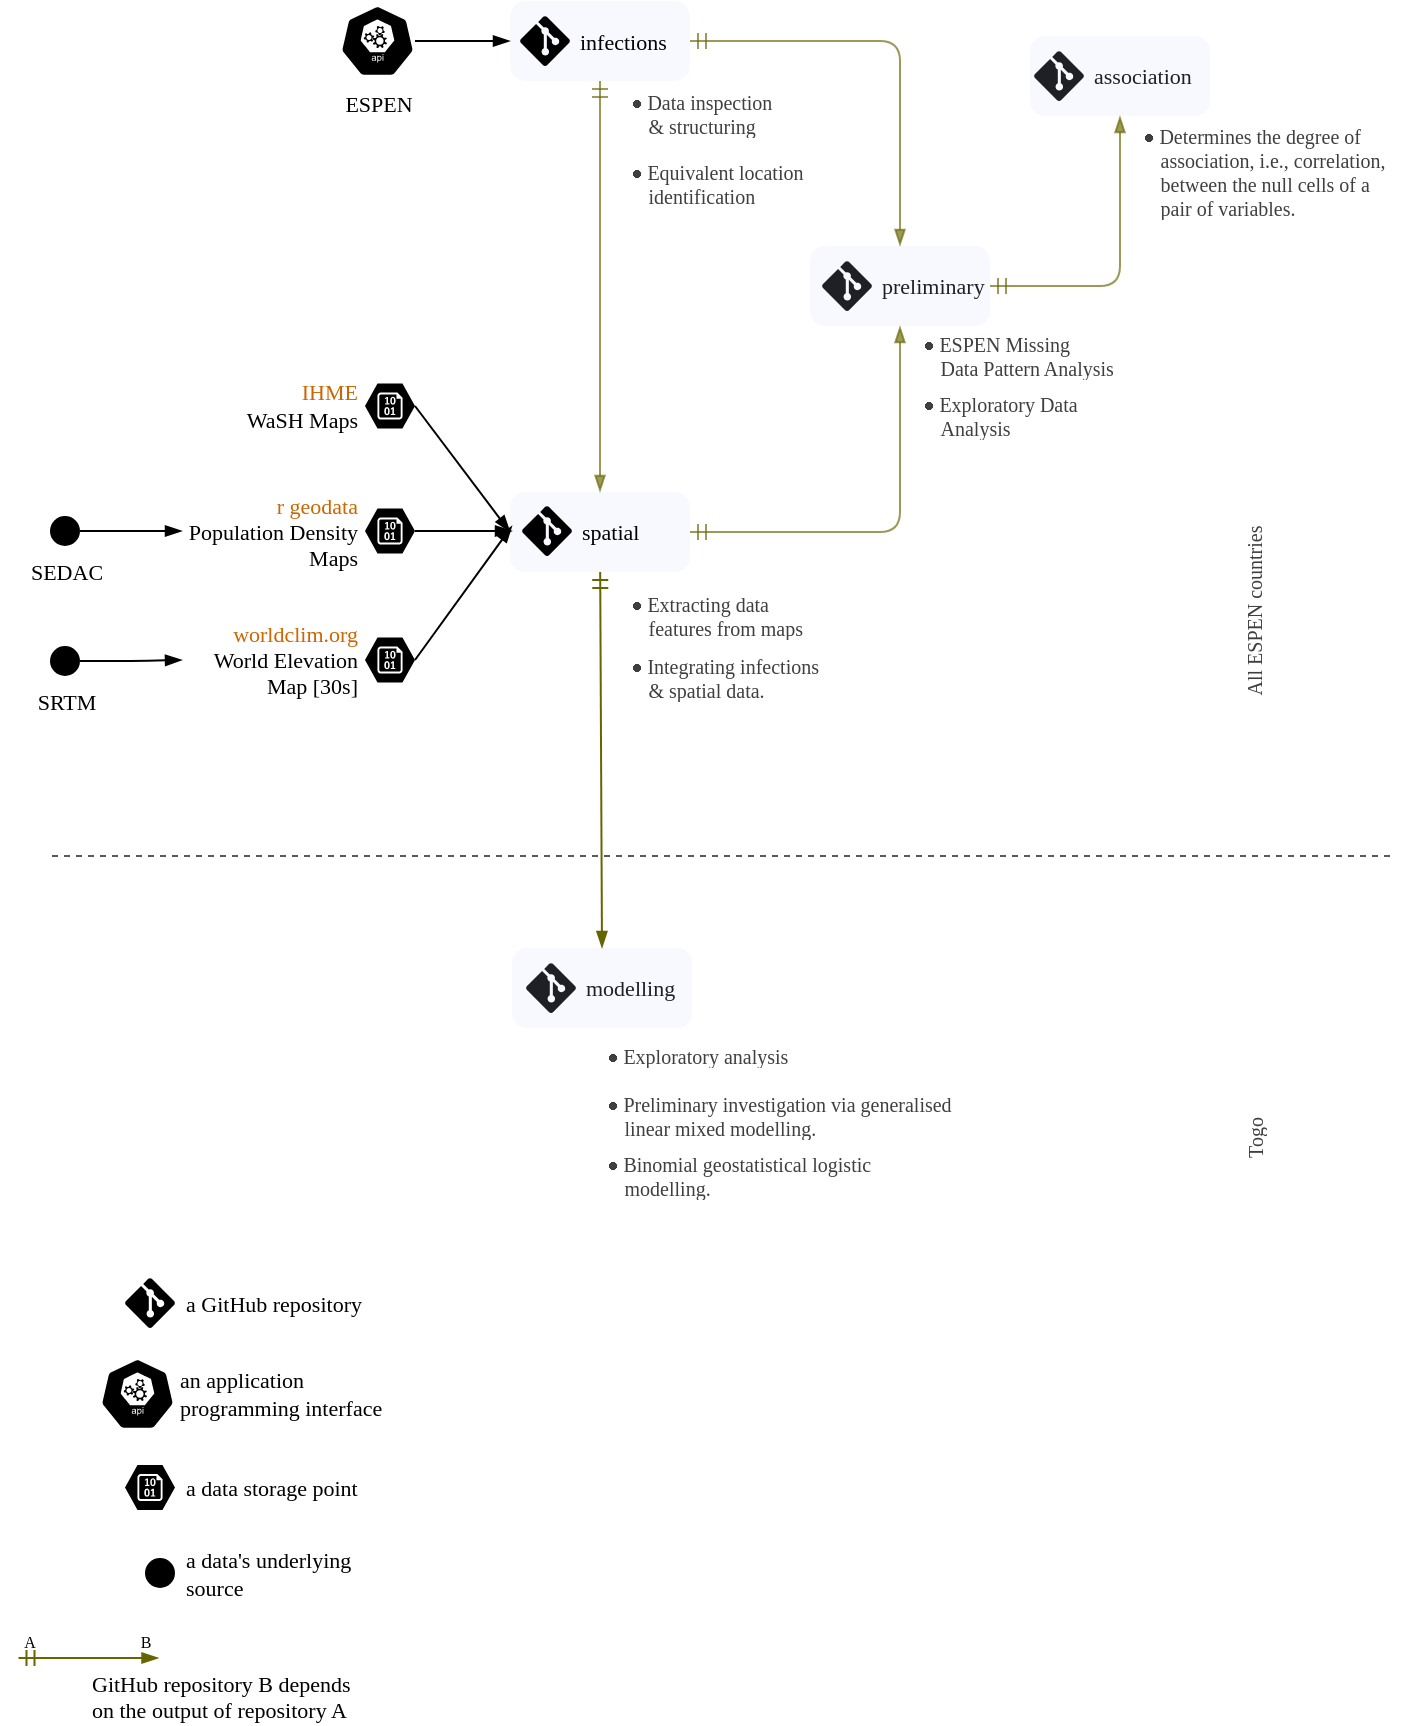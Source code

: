 <mxfile version="20.3.0" type="device"><diagram id="d1ab7348-05c3-a1e3-ca4d-12c340fd6b49" name="flow"><mxGraphModel dx="1038" dy="651" grid="1" gridSize="10" guides="1" tooltips="1" connect="1" arrows="1" fold="1" page="1" pageScale="1" pageWidth="827" pageHeight="1169" background="none" math="1" shadow="0"><root><mxCell id="0"/><mxCell id="1" parent="0"/><mxCell id="x-riW3ZFoQ_IFZtjwUd2-361" style="edgeStyle=orthogonalEdgeStyle;rounded=1;orthogonalLoop=1;jettySize=auto;html=1;entryX=0.5;entryY=1;entryDx=0;entryDy=0;startArrow=ERmandOne;startFill=0;endArrow=blockThin;endFill=1;strokeColor=#666600;opacity=65;" parent="1" source="1m_8A3rN13Qf_xB14CXs-471" target="1m_8A3rN13Qf_xB14CXs-472" edge="1"><mxGeometry relative="1" as="geometry"/></mxCell><mxCell id="x-riW3ZFoQ_IFZtjwUd2-366" value="" style="endArrow=none;dashed=1;html=1;rounded=1;strokeColor=#000000;opacity=65;" parent="1" edge="1"><mxGeometry width="50" height="50" relative="1" as="geometry"><mxPoint x="110" y="540" as="sourcePoint"/><mxPoint x="780" y="540" as="targetPoint"/></mxGeometry></mxCell><UserObject label="a GitHub repository" linkTarget="_blank" id="p4-r0AeJtEcNpWh-sozY-361"><mxCell style="verticalLabelPosition=middle;html=1;verticalAlign=middle;align=left;strokeColor=none;fillColor=#000000;shape=mxgraph.azure.git_repository;shadow=0;rotation=0;labelPosition=right;spacingRight=1;spacing=5;fontFamily=Gafata;fontSize=11;" vertex="1" parent="1"><mxGeometry x="146.5" y="751" width="25" height="25" as="geometry"/></mxCell></UserObject><mxCell id="p4-r0AeJtEcNpWh-sozY-362" value="an application&lt;br&gt;programming&amp;nbsp;interface" style="sketch=0;html=1;dashed=0;whitespace=wrap;fillColor=#000000;strokeColor=#ffffff;points=[[0.005,0.63,0],[0.1,0.2,0],[0.9,0.2,0],[0.5,0,0],[0.995,0.63,0],[0.72,0.99,0],[0.5,1,0],[0.28,0.99,0]];shape=mxgraph.kubernetes.icon;prIcon=api;labelPosition=right;verticalLabelPosition=middle;align=left;verticalAlign=middle;fontFamily=Gafata;fontSize=11;rotation=0;" vertex="1" parent="1"><mxGeometry x="134" y="791" width="37.5" height="36" as="geometry"/></mxCell><mxCell id="p4-r0AeJtEcNpWh-sozY-363" value="a data storage point" style="verticalLabelPosition=middle;html=1;verticalAlign=middle;align=left;strokeColor=none;fillColor=#000000;shape=mxgraph.azure.storage_blob;shadow=0;fontFamily=Gafata;fontSize=11;fontColor=#000000;rotation=0;labelPosition=right;spacing=5;" vertex="1" parent="1"><mxGeometry x="146.5" y="844.5" width="25" height="22.5" as="geometry"/></mxCell><mxCell id="p4-r0AeJtEcNpWh-sozY-364" value="a data's underlying&lt;br&gt;source" style="shape=ellipse;html=1;dashed=0;whitespace=wrap;aspect=fixed;perimeter=ellipsePerimeter;shadow=0;sketch=0;strokeColor=none;strokeWidth=1;fontFamily=Gafata;fontSize=11;fontColor=#000000;fillColor=#000000;rotation=0;labelPosition=right;verticalLabelPosition=middle;align=left;verticalAlign=middle;spacing=5;" vertex="1" parent="1"><mxGeometry x="156.5" y="891" width="15" height="15" as="geometry"/></mxCell><mxCell id="p4-r0AeJtEcNpWh-sozY-365" value="GitHub repository B depends&lt;br&gt;on the output of repository A&amp;nbsp;" style="edgeStyle=none;rounded=1;sketch=0;orthogonalLoop=1;jettySize=auto;html=1;shadow=0;strokeWidth=1;fontFamily=Gafata;fontSize=11;fontColor=#000000;startArrow=ERmandOne;startFill=0;endArrow=blockThin;endFill=1;elbow=vertical;strokeColor=#666600;labelPosition=right;verticalLabelPosition=bottom;align=left;verticalAlign=top;spacingLeft=0;" edge="1" parent="1"><mxGeometry relative="1" as="geometry"><mxPoint x="93.25" y="941" as="sourcePoint"/><mxPoint x="163.25" y="941" as="targetPoint"/></mxGeometry></mxCell><mxCell id="p4-r0AeJtEcNpWh-sozY-366" value="&lt;font style=&quot;font-size: 8px;&quot;&gt;B&lt;/font&gt;" style="text;html=1;strokeColor=none;fillColor=none;align=center;verticalAlign=middle;whiteSpace=wrap;rounded=1;fontSize=8;fontFamily=Gafata;" vertex="1" parent="1"><mxGeometry x="152.25" y="923" width="10" height="20" as="geometry"/></mxCell><mxCell id="p4-r0AeJtEcNpWh-sozY-367" value="&lt;font style=&quot;font-size: 8px;&quot;&gt;A&lt;/font&gt;" style="text;html=1;strokeColor=none;fillColor=none;align=center;verticalAlign=middle;whiteSpace=wrap;rounded=1;fontSize=8;fontFamily=Gafata;" vertex="1" parent="1"><mxGeometry x="94" y="923" width="10" height="20" as="geometry"/></mxCell><UserObject label="All ESPEN countries" tooltip="Geographic information processing: Extracting spatial data features per ESPEN STH experiments site." id="p4-r0AeJtEcNpWh-sozY-368"><mxCell style="text;html=1;strokeColor=none;fillColor=none;align=center;verticalAlign=middle;whiteSpace=wrap;rounded=1;fontFamily=Gafata;fontSize=10;opacity=15;fontColor=#000000;textOpacity=75;direction=south;horizontal=0;" vertex="1" parent="1"><mxGeometry x="703.5" y="366.5" width="14.5" height="101" as="geometry"/></mxCell></UserObject><UserObject label="Togo" tooltip="Geographic information processing: Extracting spatial data features per ESPEN STH experiments site." id="p4-r0AeJtEcNpWh-sozY-369"><mxCell style="text;html=1;strokeColor=none;fillColor=none;align=center;verticalAlign=middle;whiteSpace=wrap;rounded=1;fontFamily=Gafata;fontSize=10;opacity=15;fontColor=#000000;textOpacity=75;direction=south;horizontal=0;" vertex="1" parent="1"><mxGeometry x="703.5" y="630" width="14.5" height="101" as="geometry"/></mxCell></UserObject><mxCell id="1m_8A3rN13Qf_xB14CXs-442" value="output" parent="0"/><mxCell id="1m_8A3rN13Qf_xB14CXs-449" value="" style="strokeColor=none;fillColor=#CCCCFF;shadow=0;strokeWidth=1;rounded=1;absoluteArcSize=1;arcSize=15;fontSize=12;fontColor=#9E9E9E;align=center;html=1;opacity=15;rotation=0;" parent="1m_8A3rN13Qf_xB14CXs-442" vertex="1"><mxGeometry x="339" y="358" width="90" height="40" as="geometry"/></mxCell><mxCell id="1m_8A3rN13Qf_xB14CXs-416" value="git" parent="0"/><mxCell id="1m_8A3rN13Qf_xB14CXs-447" value="" style="strokeColor=none;fillColor=#CCCCFF;shadow=0;strokeWidth=1;rounded=1;absoluteArcSize=1;arcSize=16;fontSize=12;fontColor=#9E9E9E;align=center;html=1;opacity=15;rotation=0;" parent="1m_8A3rN13Qf_xB14CXs-416" vertex="1"><mxGeometry x="339" y="112.5" width="90" height="40" as="geometry"/></mxCell><UserObject label="infections" link="https://www.github.com/helminthiases/infections" linkTarget="_blank" id="1m_8A3rN13Qf_xB14CXs-414"><mxCell style="verticalLabelPosition=middle;html=1;verticalAlign=middle;align=left;strokeColor=none;fillColor=#000000;shape=mxgraph.azure.git_repository;shadow=0;rotation=0;labelPosition=right;spacingRight=1;spacing=5;fontFamily=Gafata;fontSize=11;" parent="1m_8A3rN13Qf_xB14CXs-416" vertex="1"><mxGeometry x="344" y="120" width="25" height="25" as="geometry"/></mxCell></UserObject><mxCell id="1m_8A3rN13Qf_xB14CXs-420" value="preliminary" style="verticalLabelPosition=middle;html=1;verticalAlign=middle;align=left;strokeColor=none;fillColor=#000000;shape=mxgraph.azure.git_repository;shadow=0;rotation=0;labelPosition=right;spacingRight=1;spacing=5;fontFamily=Gafata;fontSize=11;" parent="1m_8A3rN13Qf_xB14CXs-416" vertex="1"><mxGeometry x="495" y="242.5" width="25" height="25" as="geometry"/></mxCell><mxCell id="1m_8A3rN13Qf_xB14CXs-421" value="modelling" style="verticalLabelPosition=middle;html=1;verticalAlign=middle;align=left;strokeColor=none;fillColor=#000000;shape=mxgraph.azure.git_repository;shadow=0;rotation=0;labelPosition=right;spacingRight=1;spacing=5;fontFamily=Gafata;fontSize=11;" parent="1m_8A3rN13Qf_xB14CXs-416" vertex="1"><mxGeometry x="347" y="593.5" width="25" height="25" as="geometry"/></mxCell><mxCell id="1m_8A3rN13Qf_xB14CXs-422" value="association" style="verticalLabelPosition=middle;html=1;verticalAlign=middle;align=left;strokeColor=none;fillColor=#000000;shape=mxgraph.azure.git_repository;shadow=0;rotation=0;labelPosition=right;spacingRight=1;spacing=5;fontFamily=Gafata;fontSize=11;" parent="1m_8A3rN13Qf_xB14CXs-416" vertex="1"><mxGeometry x="601" y="137.5" width="25" height="25" as="geometry"/></mxCell><mxCell id="1m_8A3rN13Qf_xB14CXs-419" value="spatial" style="verticalLabelPosition=middle;html=1;verticalAlign=middle;align=left;strokeColor=none;fillColor=#000000;shape=mxgraph.azure.git_repository;shadow=0;rotation=0;labelPosition=right;spacingRight=1;spacing=5;fontFamily=Gafata;fontSize=11;" parent="1m_8A3rN13Qf_xB14CXs-416" vertex="1"><mxGeometry x="345" y="365" width="25" height="25" as="geometry"/></mxCell><mxCell id="1m_8A3rN13Qf_xB14CXs-475" value="\( \bullet\)&amp;nbsp;Data inspection&lt;br&gt;\(\;\;\) &amp;amp; structuring" style="text;html=1;strokeColor=none;fillColor=none;align=left;verticalAlign=middle;whiteSpace=wrap;rounded=1;fontFamily=Gafata;fontSize=10;opacity=15;fontColor=#000000;textOpacity=75;glass=1;" parent="1m_8A3rN13Qf_xB14CXs-416" vertex="1"><mxGeometry x="398" y="154" width="90" height="30" as="geometry"/></mxCell><UserObject label="\( \bullet\)&amp;nbsp;Equivalent location&lt;br&gt;\(\;\;\)&amp;nbsp;identification" tooltip="the identificatio of equivalet locations via grphical networks" id="1m_8A3rN13Qf_xB14CXs-476"><mxCell style="text;html=1;strokeColor=none;fillColor=none;align=left;verticalAlign=middle;whiteSpace=wrap;rounded=1;fontFamily=Gafata;fontSize=10;opacity=15;fontColor=#000000;textOpacity=75;glass=1;" parent="1m_8A3rN13Qf_xB14CXs-416" vertex="1"><mxGeometry x="398" y="189" width="94" height="30" as="geometry"/></mxCell></UserObject><UserObject label="\( \bullet\) Determines the degree of&lt;br&gt;\(\;\;\) association, i.e., correlation,&lt;br&gt;\(\;\;\) between the null cells of a&lt;br&gt;\(\;\;\) pair of variables." tooltip="Geographic information processing: Extracting spatial data features per ESPEN STH experiments site." id="x-riW3ZFoQ_IFZtjwUd2-365"><mxCell style="text;html=1;strokeColor=none;fillColor=none;align=left;verticalAlign=middle;whiteSpace=wrap;rounded=1;fontFamily=Gafata;fontSize=10;opacity=15;fontColor=#000000;textOpacity=75;" parent="1m_8A3rN13Qf_xB14CXs-416" vertex="1"><mxGeometry x="654" y="175" width="136" height="45" as="geometry"/></mxCell></UserObject><mxCell id="1m_8A3rN13Qf_xB14CXs-482" value="\( \bullet\) ESPEN Missing&lt;br&gt;\(\;\;\) Data Pattern Analysis" style="text;html=1;strokeColor=none;fillColor=none;align=left;verticalAlign=middle;whiteSpace=wrap;rounded=1;fontFamily=Gafata;fontSize=10;opacity=15;fontColor=#000000;textOpacity=75;glass=1;" parent="1m_8A3rN13Qf_xB14CXs-416" vertex="1"><mxGeometry x="544" y="275" width="103" height="30" as="geometry"/></mxCell><mxCell id="1m_8A3rN13Qf_xB14CXs-483" value="\(\bullet\)&amp;nbsp;Exploratory Data &lt;br&gt;\(\;\;\)&amp;nbsp;Analysis" style="text;html=1;strokeColor=none;fillColor=none;align=left;verticalAlign=middle;whiteSpace=wrap;rounded=1;fontFamily=Gafata;fontSize=10;opacity=15;fontColor=#000000;textOpacity=75;glass=1;" parent="1m_8A3rN13Qf_xB14CXs-416" vertex="1"><mxGeometry x="544" y="305" width="100" height="30" as="geometry"/></mxCell><UserObject label="\( \bullet\) Extracting data&lt;br&gt;\(\;\;\) features from maps" tooltip="Geographic information processing: Extracting spatial data features per ESPEN STH experiments site." id="1m_8A3rN13Qf_xB14CXs-477"><mxCell style="text;html=1;strokeColor=none;fillColor=none;align=left;verticalAlign=middle;whiteSpace=wrap;rounded=1;fontFamily=Gafata;fontSize=10;opacity=15;fontColor=#000000;textOpacity=75;" parent="1m_8A3rN13Qf_xB14CXs-416" vertex="1"><mxGeometry x="398" y="405" width="101" height="30" as="geometry"/></mxCell></UserObject><UserObject label="\( \bullet\)&amp;nbsp;Integrating infections&lt;br&gt;\(\;\;\) &amp;amp; spatial data." tooltip="Geographic information processing: Extracting spatial data features per ESPEN STH experiments site." id="1m_8A3rN13Qf_xB14CXs-478"><mxCell style="text;html=1;strokeColor=none;fillColor=none;align=left;verticalAlign=middle;whiteSpace=wrap;rounded=1;fontFamily=Gafata;fontSize=10;opacity=15;fontColor=#000000;textOpacity=75;" parent="1m_8A3rN13Qf_xB14CXs-416" vertex="1"><mxGeometry x="398" y="436" width="101" height="30" as="geometry"/></mxCell></UserObject><UserObject label="\( \bullet\) Exploratory analysis" tooltip="Exploratory data analysis.  Thus far, the focus is Togo." id="x-riW3ZFoQ_IFZtjwUd2-362"><mxCell style="text;html=1;strokeColor=none;fillColor=none;align=left;verticalAlign=middle;whiteSpace=wrap;rounded=1;fontFamily=Gafata;fontSize=10;opacity=15;fontColor=#000000;textOpacity=75;" parent="1m_8A3rN13Qf_xB14CXs-416" vertex="1"><mxGeometry x="386" y="625" width="101" height="30" as="geometry"/></mxCell></UserObject><UserObject label="\( \bullet\) Preliminary investigation via generalised&lt;br&gt;\(\;\;\) linear mixed modelling." tooltip="Geographic information processing: Extracting spatial data features per ESPEN STH experiments site." id="x-riW3ZFoQ_IFZtjwUd2-363"><mxCell style="text;html=1;strokeColor=none;fillColor=none;align=left;verticalAlign=middle;whiteSpace=wrap;rounded=1;fontFamily=Gafata;fontSize=10;opacity=15;fontColor=#000000;textOpacity=75;" parent="1m_8A3rN13Qf_xB14CXs-416" vertex="1"><mxGeometry x="386" y="655" width="190" height="30" as="geometry"/></mxCell></UserObject><UserObject label="\( \bullet\) Binomial geostatistical logistic&lt;br&gt;\(\;\;\) modelling." tooltip="Geographic information processing: Extracting spatial data features per ESPEN STH experiments site." id="x-riW3ZFoQ_IFZtjwUd2-364"><mxCell style="text;html=1;strokeColor=none;fillColor=none;align=left;verticalAlign=middle;whiteSpace=wrap;rounded=1;fontFamily=Gafata;fontSize=10;opacity=15;fontColor=#000000;textOpacity=75;" parent="1m_8A3rN13Qf_xB14CXs-416" vertex="1"><mxGeometry x="386" y="685" width="190" height="30" as="geometry"/></mxCell></UserObject><mxCell id="1m_8A3rN13Qf_xB14CXs-425" value="source" parent="0"/><mxCell id="361" value="" style="strokeColor=none;fillColor=#ffffff;shadow=0;strokeWidth=1;rounded=1;absoluteArcSize=1;arcSize=2;fontSize=11;fontColor=#9E9E9E;align=center;html=1;fontFamily=Gafata;" parent="1m_8A3rN13Qf_xB14CXs-425" vertex="1"><mxGeometry x="181.5" y="295" width="110" height="40" as="geometry"/></mxCell><mxCell id="1m_8A3rN13Qf_xB14CXs-412" value="ESPEN" style="sketch=0;html=1;dashed=0;whitespace=wrap;fillColor=#000000;strokeColor=#ffffff;points=[[0.005,0.63,0],[0.1,0.2,0],[0.9,0.2,0],[0.5,0,0],[0.995,0.63,0],[0.72,0.99,0],[0.5,1,0],[0.28,0.99,0]];shape=mxgraph.kubernetes.icon;prIcon=api;labelPosition=center;verticalLabelPosition=bottom;align=center;verticalAlign=top;fontFamily=Gafata;fontSize=11;rotation=0;" parent="1m_8A3rN13Qf_xB14CXs-425" vertex="1"><mxGeometry x="254" y="114.5" width="37.5" height="36" as="geometry"/></mxCell><mxCell id="1m_8A3rN13Qf_xB14CXs-426" value="" style="strokeColor=none;fillColor=#ffffff;shadow=0;strokeWidth=1;rounded=1;absoluteArcSize=1;arcSize=2;fontSize=11;fontColor=#9E9E9E;align=center;html=1;fontFamily=Gafata;" parent="1m_8A3rN13Qf_xB14CXs-425" vertex="1"><mxGeometry x="175" y="357.5" width="116.5" height="40" as="geometry"/></mxCell><mxCell id="1m_8A3rN13Qf_xB14CXs-429" value="" style="strokeColor=none;fillColor=#ffffff;shadow=0;strokeWidth=1;rounded=1;absoluteArcSize=1;arcSize=2;fontSize=11;fontColor=#9E9E9E;align=center;html=1;fontFamily=Gafata;" parent="1m_8A3rN13Qf_xB14CXs-425" vertex="1"><mxGeometry x="175" y="422" width="116.5" height="40" as="geometry"/></mxCell><mxCell id="1m_8A3rN13Qf_xB14CXs-431" value="&lt;font color=&quot;#cc6600&quot;&gt;worldclim.org&lt;/font&gt;&lt;br&gt;World Elevation&lt;br&gt;Map [30s]" style="verticalLabelPosition=middle;html=1;verticalAlign=middle;align=right;strokeColor=none;fillColor=#000000;shape=mxgraph.azure.storage_blob;shadow=0;fontFamily=Gafata;fontSize=11;fontColor=#000000;rotation=0;labelPosition=left;spacing=5;" parent="1m_8A3rN13Qf_xB14CXs-425" vertex="1"><mxGeometry x="266.5" y="430.75" width="25" height="22.5" as="geometry"/></mxCell><mxCell id="1m_8A3rN13Qf_xB14CXs-434" value="&lt;span style=&quot;text-align: left;&quot;&gt;&lt;font color=&quot;#cc6600&quot;&gt;r geodata&lt;/font&gt;&lt;/span&gt;&lt;br style=&quot;text-align: left;&quot;&gt;&lt;span style=&quot;text-align: left;&quot;&gt;Population Density&lt;br&gt;Maps&lt;/span&gt;" style="verticalLabelPosition=middle;html=1;verticalAlign=middle;align=right;strokeColor=none;fillColor=#000000;shape=mxgraph.azure.storage_blob;shadow=0;fontFamily=Gafata;fontSize=11;fontColor=#000000;rotation=0;labelPosition=left;spacing=5;" parent="1m_8A3rN13Qf_xB14CXs-425" vertex="1"><mxGeometry x="266.5" y="366.25" width="25" height="22.5" as="geometry"/></mxCell><mxCell id="1m_8A3rN13Qf_xB14CXs-436" value="&lt;span style=&quot;text-align: left;&quot;&gt;&lt;font color=&quot;#cc6600&quot;&gt;IHME&lt;/font&gt;&lt;/span&gt;&lt;br style=&quot;text-align: left;&quot;&gt;&lt;span style=&quot;text-align: left;&quot;&gt;WaSH&amp;nbsp;Maps&lt;/span&gt;" style="verticalLabelPosition=middle;html=1;verticalAlign=middle;align=right;strokeColor=none;fillColor=#000000;shape=mxgraph.azure.storage_blob;shadow=0;fontFamily=Gafata;fontSize=11;fontColor=#000000;rotation=0;labelPosition=left;spacing=5;" parent="1m_8A3rN13Qf_xB14CXs-425" vertex="1"><mxGeometry x="266.5" y="303.75" width="25" height="22.5" as="geometry"/></mxCell><mxCell id="1m_8A3rN13Qf_xB14CXs-460" value="reference" parent="0"/><mxCell id="1m_8A3rN13Qf_xB14CXs-461" style="edgeStyle=orthogonalEdgeStyle;rounded=1;sketch=0;orthogonalLoop=1;jettySize=auto;html=1;entryX=0;entryY=0.5;entryDx=0;entryDy=0;shadow=0;strokeWidth=1;fontFamily=Gafata;fontSize=11;fontColor=#000000;endArrow=blockThin;endFill=1;elbow=vertical;" parent="1m_8A3rN13Qf_xB14CXs-460" source="1m_8A3rN13Qf_xB14CXs-459" target="1m_8A3rN13Qf_xB14CXs-426" edge="1"><mxGeometry relative="1" as="geometry"/></mxCell><mxCell id="1m_8A3rN13Qf_xB14CXs-459" value="SEDAC" style="shape=ellipse;html=1;dashed=0;whitespace=wrap;aspect=fixed;perimeter=ellipsePerimeter;shadow=0;sketch=0;strokeColor=none;strokeWidth=1;fontFamily=Gafata;fontSize=11;fontColor=#000000;fillColor=#000000;rotation=0;labelPosition=center;verticalLabelPosition=bottom;align=center;verticalAlign=top;" parent="1m_8A3rN13Qf_xB14CXs-460" vertex="1"><mxGeometry x="109" y="370" width="15" height="15" as="geometry"/></mxCell><mxCell id="1m_8A3rN13Qf_xB14CXs-463" style="edgeStyle=orthogonalEdgeStyle;rounded=1;sketch=0;orthogonalLoop=1;jettySize=auto;html=1;entryX=0;entryY=0.5;entryDx=0;entryDy=0;shadow=0;strokeWidth=1;fontFamily=Gafata;fontSize=11;fontColor=#000000;endArrow=blockThin;endFill=1;elbow=vertical;" parent="1m_8A3rN13Qf_xB14CXs-460" source="1m_8A3rN13Qf_xB14CXs-462" target="1m_8A3rN13Qf_xB14CXs-429" edge="1"><mxGeometry relative="1" as="geometry"/></mxCell><mxCell id="1m_8A3rN13Qf_xB14CXs-462" value="SRTM" style="shape=ellipse;html=1;dashed=0;whitespace=wrap;aspect=fixed;perimeter=ellipsePerimeter;shadow=0;sketch=0;strokeColor=none;strokeWidth=1;fontFamily=Gafata;fontSize=11;fontColor=#000000;fillColor=#000000;rotation=0;labelPosition=center;verticalLabelPosition=bottom;align=center;verticalAlign=top;" parent="1m_8A3rN13Qf_xB14CXs-460" vertex="1"><mxGeometry x="109" y="435" width="15" height="15" as="geometry"/></mxCell><mxCell id="1m_8A3rN13Qf_xB14CXs-464" value="" style="edgeStyle=orthogonalEdgeStyle;rounded=1;sketch=0;orthogonalLoop=1;jettySize=auto;html=1;shadow=0;strokeWidth=1;fontFamily=Gafata;fontSize=11;fontColor=#000000;endArrow=blockThin;endFill=1;elbow=vertical;exitX=0.5;exitY=1;exitDx=0;exitDy=0;startArrow=ERmandOne;startFill=0;horizontal=0;verticalAlign=bottom;strokeColor=#666600;opacity=65;" parent="1m_8A3rN13Qf_xB14CXs-460" source="1m_8A3rN13Qf_xB14CXs-447" target="1m_8A3rN13Qf_xB14CXs-449" edge="1"><mxGeometry x="0.046" y="16" relative="1" as="geometry"><mxPoint y="1" as="offset"/></mxGeometry></mxCell><mxCell id="1m_8A3rN13Qf_xB14CXs-465" style="rounded=1;sketch=0;orthogonalLoop=1;jettySize=auto;html=1;entryX=0;entryY=0.5;entryDx=0;entryDy=0;shadow=0;strokeWidth=1;fontFamily=Gafata;fontSize=11;fontColor=#000000;endArrow=blockThin;endFill=1;elbow=vertical;exitX=1;exitY=0.5;exitDx=0;exitDy=0;startArrow=none;startFill=0;exitPerimeter=0;" parent="1m_8A3rN13Qf_xB14CXs-460" source="1m_8A3rN13Qf_xB14CXs-436" target="1m_8A3rN13Qf_xB14CXs-449" edge="1"><mxGeometry relative="1" as="geometry"/></mxCell><mxCell id="1m_8A3rN13Qf_xB14CXs-466" style="edgeStyle=none;rounded=1;sketch=0;orthogonalLoop=1;jettySize=auto;html=1;shadow=0;strokeWidth=1;fontFamily=Gafata;fontSize=11;fontColor=#000000;endArrow=blockThin;endFill=1;elbow=vertical;" parent="1m_8A3rN13Qf_xB14CXs-460" source="1m_8A3rN13Qf_xB14CXs-434" edge="1"><mxGeometry relative="1" as="geometry"><mxPoint x="340" y="377.5" as="targetPoint"/></mxGeometry></mxCell><mxCell id="1m_8A3rN13Qf_xB14CXs-467" style="edgeStyle=none;rounded=1;sketch=0;orthogonalLoop=1;jettySize=auto;html=1;shadow=0;strokeWidth=1;fontFamily=Gafata;fontSize=11;fontColor=#000000;endArrow=blockThin;endFill=1;elbow=vertical;exitX=1;exitY=0.5;exitDx=0;exitDy=0;exitPerimeter=0;" parent="1m_8A3rN13Qf_xB14CXs-460" source="1m_8A3rN13Qf_xB14CXs-431" edge="1"><mxGeometry relative="1" as="geometry"><mxPoint x="340" y="375" as="targetPoint"/></mxGeometry></mxCell><mxCell id="1m_8A3rN13Qf_xB14CXs-469" style="edgeStyle=none;rounded=1;sketch=0;orthogonalLoop=1;jettySize=auto;html=1;entryX=0;entryY=0.5;entryDx=0;entryDy=0;shadow=0;strokeWidth=1;fontFamily=Gafata;fontSize=11;fontColor=#000000;endArrow=blockThin;endFill=1;elbow=vertical;" parent="1m_8A3rN13Qf_xB14CXs-460" source="1m_8A3rN13Qf_xB14CXs-412" target="1m_8A3rN13Qf_xB14CXs-447" edge="1"><mxGeometry relative="1" as="geometry"/></mxCell><mxCell id="1m_8A3rN13Qf_xB14CXs-470" value="" style="strokeColor=none;fillColor=#CCCCFF;shadow=0;strokeWidth=1;rounded=1;absoluteArcSize=1;arcSize=15;fontSize=12;fontColor=#9E9E9E;align=center;html=1;opacity=15;rotation=0;" parent="1m_8A3rN13Qf_xB14CXs-460" vertex="1"><mxGeometry x="340" y="586" width="90" height="40" as="geometry"/></mxCell><mxCell id="1m_8A3rN13Qf_xB14CXs-471" value="" style="strokeColor=none;fillColor=#CCCCFF;shadow=0;strokeWidth=1;rounded=1;absoluteArcSize=1;arcSize=15;fontSize=12;fontColor=#9E9E9E;align=center;html=1;opacity=15;rotation=0;" parent="1m_8A3rN13Qf_xB14CXs-460" vertex="1"><mxGeometry x="489" y="235" width="90" height="40" as="geometry"/></mxCell><mxCell id="1m_8A3rN13Qf_xB14CXs-472" value="" style="strokeColor=none;fillColor=#CCCCFF;shadow=0;strokeWidth=1;rounded=1;absoluteArcSize=1;arcSize=15;fontSize=12;fontColor=#9E9E9E;align=center;html=1;opacity=15;rotation=0;" parent="1m_8A3rN13Qf_xB14CXs-460" vertex="1"><mxGeometry x="599" y="130" width="90" height="40" as="geometry"/></mxCell><mxCell id="1m_8A3rN13Qf_xB14CXs-474" value="" style="edgeStyle=none;rounded=1;sketch=0;orthogonalLoop=1;jettySize=auto;html=1;entryX=0.5;entryY=0;entryDx=0;entryDy=0;shadow=0;strokeWidth=1;fontFamily=Gafata;fontSize=11;fontColor=#000000;startArrow=ERmandOne;startFill=0;endArrow=blockThin;endFill=1;elbow=vertical;strokeColor=#666600;" parent="1m_8A3rN13Qf_xB14CXs-460" source="1m_8A3rN13Qf_xB14CXs-449" target="1m_8A3rN13Qf_xB14CXs-470" edge="1"><mxGeometry relative="1" as="geometry"/></mxCell><mxCell id="1m_8A3rN13Qf_xB14CXs-480" style="edgeStyle=orthogonalEdgeStyle;rounded=1;sketch=0;orthogonalLoop=1;jettySize=auto;html=1;entryX=0.5;entryY=1;entryDx=0;entryDy=0;shadow=0;strokeColor=#666600;strokeWidth=1;fontFamily=Gafata;fontSize=11;fontColor=#000000;startArrow=ERmandOne;startFill=0;endArrow=blockThin;endFill=1;opacity=65;elbow=vertical;" parent="1m_8A3rN13Qf_xB14CXs-460" source="1m_8A3rN13Qf_xB14CXs-449" target="1m_8A3rN13Qf_xB14CXs-471" edge="1"><mxGeometry relative="1" as="geometry"/></mxCell><mxCell id="1m_8A3rN13Qf_xB14CXs-481" style="edgeStyle=orthogonalEdgeStyle;rounded=1;sketch=0;orthogonalLoop=1;jettySize=auto;html=1;entryX=0.5;entryY=0;entryDx=0;entryDy=0;shadow=0;strokeColor=#666600;strokeWidth=1;fontFamily=Gafata;fontSize=11;fontColor=#000000;startArrow=ERmandOne;startFill=0;endArrow=blockThin;endFill=1;opacity=65;elbow=vertical;" parent="1m_8A3rN13Qf_xB14CXs-460" source="1m_8A3rN13Qf_xB14CXs-447" target="1m_8A3rN13Qf_xB14CXs-471" edge="1"><mxGeometry relative="1" as="geometry"/></mxCell></root></mxGraphModel></diagram></mxfile>
